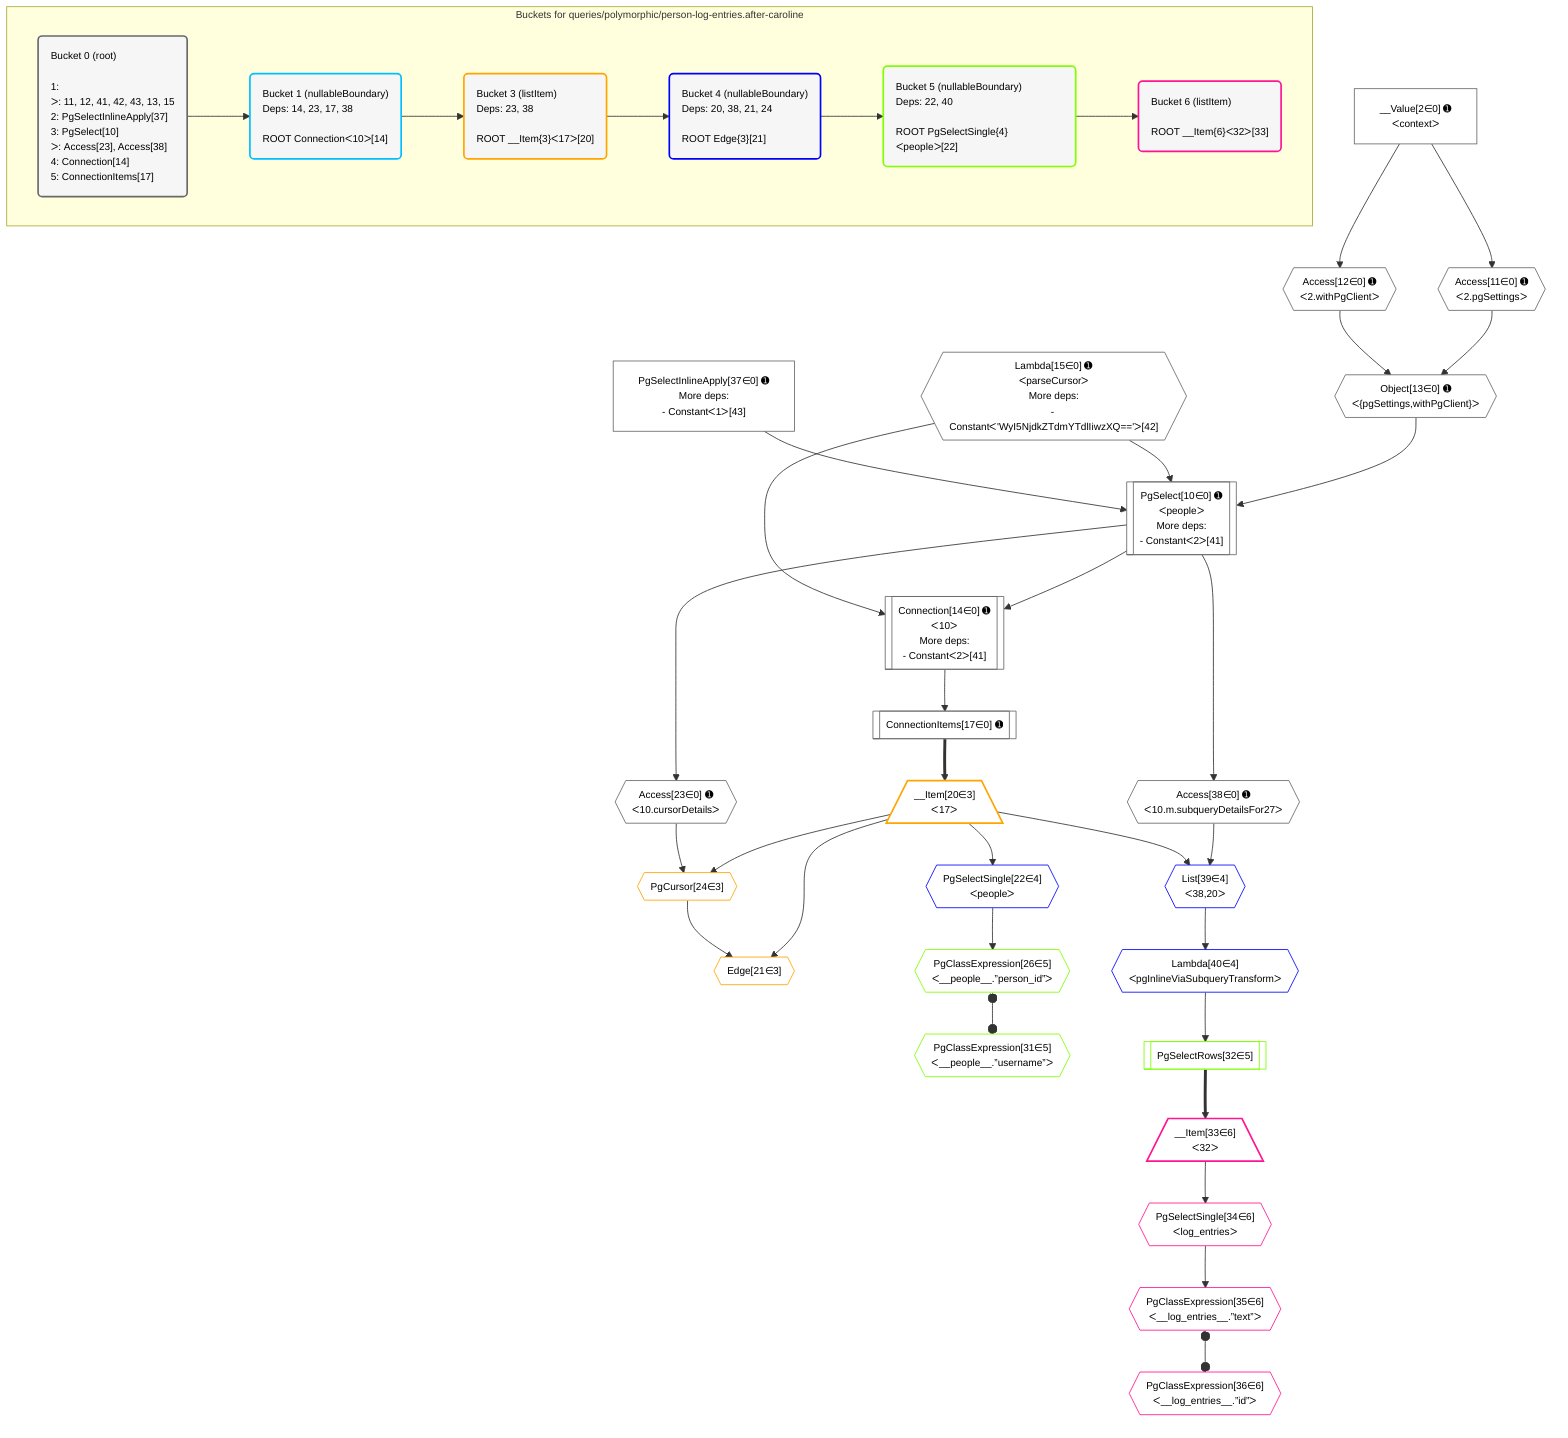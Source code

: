 %%{init: {'themeVariables': { 'fontSize': '12px'}}}%%
graph TD
    classDef path fill:#eee,stroke:#000,color:#000
    classDef plan fill:#fff,stroke-width:1px,color:#000
    classDef itemplan fill:#fff,stroke-width:2px,color:#000
    classDef unbatchedplan fill:#dff,stroke-width:1px,color:#000
    classDef sideeffectplan fill:#fcc,stroke-width:2px,color:#000
    classDef bucket fill:#f6f6f6,color:#000,stroke-width:2px,text-align:left

    subgraph "Buckets for queries/polymorphic/person-log-entries.after-caroline"
    Bucket0("Bucket 0 (root)<br /><br />1: <br />ᐳ: 11, 12, 41, 42, 43, 13, 15<br />2: PgSelectInlineApply[37]<br />3: PgSelect[10]<br />ᐳ: Access[23], Access[38]<br />4: Connection[14]<br />5: ConnectionItems[17]"):::bucket
    Bucket1("Bucket 1 (nullableBoundary)<br />Deps: 14, 23, 17, 38<br /><br />ROOT Connectionᐸ10ᐳ[14]"):::bucket
    Bucket3("Bucket 3 (listItem)<br />Deps: 23, 38<br /><br />ROOT __Item{3}ᐸ17ᐳ[20]"):::bucket
    Bucket4("Bucket 4 (nullableBoundary)<br />Deps: 20, 38, 21, 24<br /><br />ROOT Edge{3}[21]"):::bucket
    Bucket5("Bucket 5 (nullableBoundary)<br />Deps: 22, 40<br /><br />ROOT PgSelectSingle{4}ᐸpeopleᐳ[22]"):::bucket
    Bucket6("Bucket 6 (listItem)<br /><br />ROOT __Item{6}ᐸ32ᐳ[33]"):::bucket
    end
    Bucket0 --> Bucket1
    Bucket1 --> Bucket3
    Bucket3 --> Bucket4
    Bucket4 --> Bucket5
    Bucket5 --> Bucket6

    %% plan dependencies
    PgSelect10[["PgSelect[10∈0] ➊<br />ᐸpeopleᐳ<br />More deps:<br />- Constantᐸ2ᐳ[41]"]]:::plan
    Object13{{"Object[13∈0] ➊<br />ᐸ{pgSettings,withPgClient}ᐳ"}}:::plan
    Lambda15{{"Lambda[15∈0] ➊<br />ᐸparseCursorᐳ<br />More deps:<br />- Constantᐸ'WyI5NjdkZTdmYTdlIiwzXQ=='ᐳ[42]"}}:::plan
    PgSelectInlineApply37["PgSelectInlineApply[37∈0] ➊<br />More deps:<br />- Constantᐸ1ᐳ[43]"]:::plan
    Object13 & Lambda15 & PgSelectInlineApply37 --> PgSelect10
    Connection14[["Connection[14∈0] ➊<br />ᐸ10ᐳ<br />More deps:<br />- Constantᐸ2ᐳ[41]"]]:::plan
    PgSelect10 & Lambda15 --> Connection14
    Access11{{"Access[11∈0] ➊<br />ᐸ2.pgSettingsᐳ"}}:::plan
    Access12{{"Access[12∈0] ➊<br />ᐸ2.withPgClientᐳ"}}:::plan
    Access11 & Access12 --> Object13
    __Value2["__Value[2∈0] ➊<br />ᐸcontextᐳ"]:::plan
    __Value2 --> Access11
    __Value2 --> Access12
    ConnectionItems17[["ConnectionItems[17∈0] ➊"]]:::plan
    Connection14 --> ConnectionItems17
    Access23{{"Access[23∈0] ➊<br />ᐸ10.cursorDetailsᐳ"}}:::plan
    PgSelect10 --> Access23
    Access38{{"Access[38∈0] ➊<br />ᐸ10.m.subqueryDetailsFor27ᐳ"}}:::plan
    PgSelect10 --> Access38
    Edge21{{"Edge[21∈3]"}}:::plan
    __Item20[/"__Item[20∈3]<br />ᐸ17ᐳ"\]:::itemplan
    PgCursor24{{"PgCursor[24∈3]"}}:::plan
    __Item20 & PgCursor24 --> Edge21
    __Item20 & Access23 --> PgCursor24
    ConnectionItems17 ==> __Item20
    List39{{"List[39∈4]<br />ᐸ38,20ᐳ"}}:::plan
    Access38 & __Item20 --> List39
    PgSelectSingle22{{"PgSelectSingle[22∈4]<br />ᐸpeopleᐳ"}}:::plan
    __Item20 --> PgSelectSingle22
    Lambda40{{"Lambda[40∈4]<br />ᐸpgInlineViaSubqueryTransformᐳ"}}:::plan
    List39 --> Lambda40
    PgClassExpression26{{"PgClassExpression[26∈5]<br />ᐸ__people__.”person_id”ᐳ"}}:::plan
    PgSelectSingle22 --> PgClassExpression26
    PgClassExpression31{{"PgClassExpression[31∈5]<br />ᐸ__people__.”username”ᐳ"}}:::plan
    PgClassExpression26 o--o PgClassExpression31
    PgSelectRows32[["PgSelectRows[32∈5]"]]:::plan
    Lambda40 --> PgSelectRows32
    __Item33[/"__Item[33∈6]<br />ᐸ32ᐳ"\]:::itemplan
    PgSelectRows32 ==> __Item33
    PgSelectSingle34{{"PgSelectSingle[34∈6]<br />ᐸlog_entriesᐳ"}}:::plan
    __Item33 --> PgSelectSingle34
    PgClassExpression35{{"PgClassExpression[35∈6]<br />ᐸ__log_entries__.”text”ᐳ"}}:::plan
    PgSelectSingle34 --> PgClassExpression35
    PgClassExpression36{{"PgClassExpression[36∈6]<br />ᐸ__log_entries__.”id”ᐳ"}}:::plan
    PgClassExpression35 o--o PgClassExpression36

    %% define steps
    classDef bucket0 stroke:#696969
    class Bucket0,__Value2,PgSelect10,Access11,Access12,Object13,Connection14,Lambda15,ConnectionItems17,Access23,PgSelectInlineApply37,Access38 bucket0
    classDef bucket1 stroke:#00bfff
    class Bucket1 bucket1
    classDef bucket3 stroke:#ffa500
    class Bucket3,__Item20,Edge21,PgCursor24 bucket3
    classDef bucket4 stroke:#0000ff
    class Bucket4,PgSelectSingle22,List39,Lambda40 bucket4
    classDef bucket5 stroke:#7fff00
    class Bucket5,PgClassExpression26,PgClassExpression31,PgSelectRows32 bucket5
    classDef bucket6 stroke:#ff1493
    class Bucket6,__Item33,PgSelectSingle34,PgClassExpression35,PgClassExpression36 bucket6